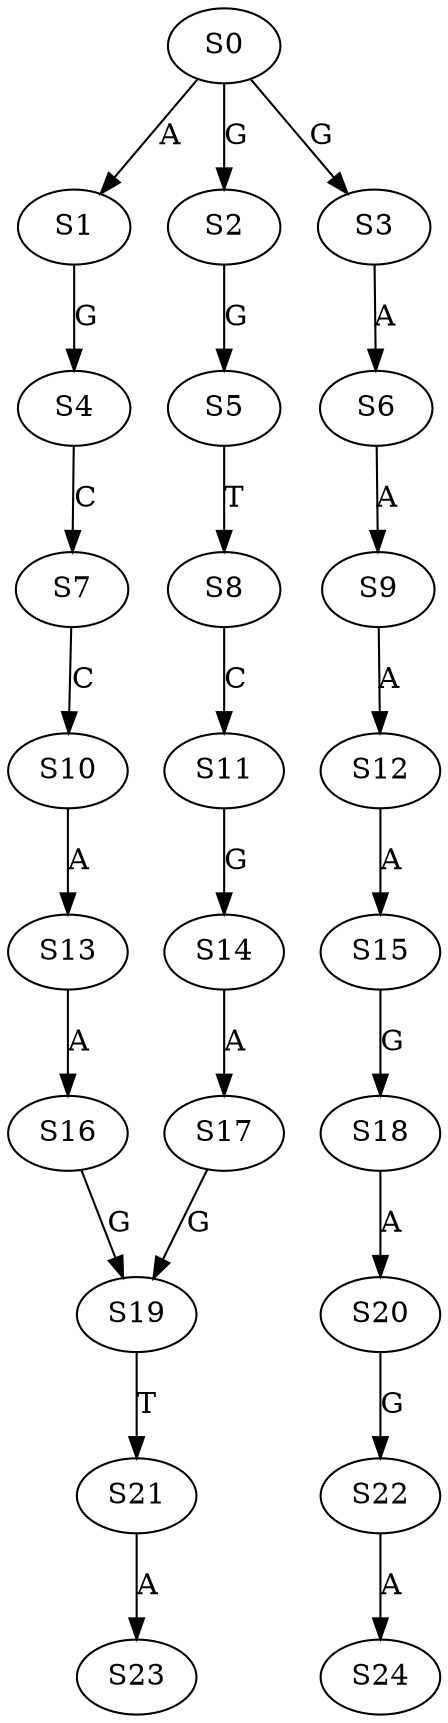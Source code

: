 strict digraph  {
	S0 -> S1 [ label = A ];
	S0 -> S2 [ label = G ];
	S0 -> S3 [ label = G ];
	S1 -> S4 [ label = G ];
	S2 -> S5 [ label = G ];
	S3 -> S6 [ label = A ];
	S4 -> S7 [ label = C ];
	S5 -> S8 [ label = T ];
	S6 -> S9 [ label = A ];
	S7 -> S10 [ label = C ];
	S8 -> S11 [ label = C ];
	S9 -> S12 [ label = A ];
	S10 -> S13 [ label = A ];
	S11 -> S14 [ label = G ];
	S12 -> S15 [ label = A ];
	S13 -> S16 [ label = A ];
	S14 -> S17 [ label = A ];
	S15 -> S18 [ label = G ];
	S16 -> S19 [ label = G ];
	S17 -> S19 [ label = G ];
	S18 -> S20 [ label = A ];
	S19 -> S21 [ label = T ];
	S20 -> S22 [ label = G ];
	S21 -> S23 [ label = A ];
	S22 -> S24 [ label = A ];
}
